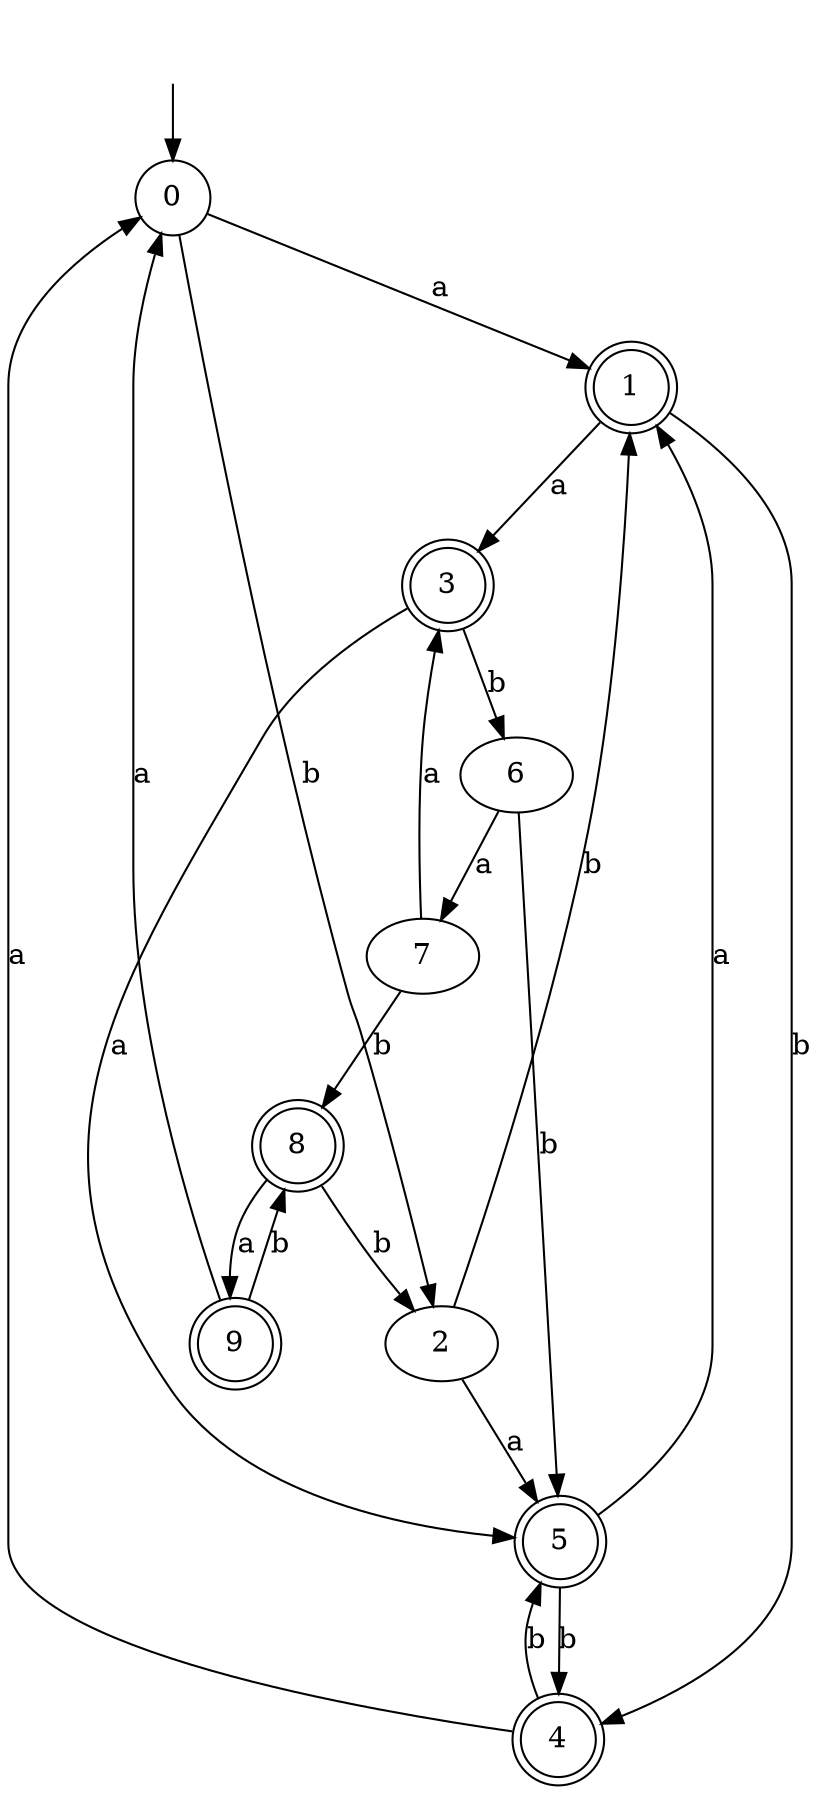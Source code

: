 digraph RandomDFA {
  __start0 [label="", shape=none];
  __start0 -> 0 [label=""];
  0 [shape=circle]
  0 -> 1 [label="a"]
  0 -> 2 [label="b"]
  1 [shape=doublecircle]
  1 -> 3 [label="a"]
  1 -> 4 [label="b"]
  2
  2 -> 5 [label="a"]
  2 -> 1 [label="b"]
  3 [shape=doublecircle]
  3 -> 5 [label="a"]
  3 -> 6 [label="b"]
  4 [shape=doublecircle]
  4 -> 0 [label="a"]
  4 -> 5 [label="b"]
  5 [shape=doublecircle]
  5 -> 1 [label="a"]
  5 -> 4 [label="b"]
  6
  6 -> 7 [label="a"]
  6 -> 5 [label="b"]
  7
  7 -> 3 [label="a"]
  7 -> 8 [label="b"]
  8 [shape=doublecircle]
  8 -> 9 [label="a"]
  8 -> 2 [label="b"]
  9 [shape=doublecircle]
  9 -> 0 [label="a"]
  9 -> 8 [label="b"]
}
